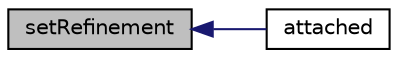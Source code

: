 digraph "setRefinement"
{
  bgcolor="transparent";
  edge [fontname="Helvetica",fontsize="10",labelfontname="Helvetica",labelfontsize="10"];
  node [fontname="Helvetica",fontsize="10",shape=record];
  rankdir="LR";
  Node498 [label="setRefinement",height=0.2,width=0.4,color="black", fillcolor="grey75", style="filled", fontcolor="black"];
  Node498 -> Node499 [dir="back",color="midnightblue",fontsize="10",style="solid",fontname="Helvetica"];
  Node499 [label="attached",height=0.2,width=0.4,color="black",URL="$a22513.html#a81139954b9600495023a917578da3d38",tooltip="Return true if attached. "];
}
